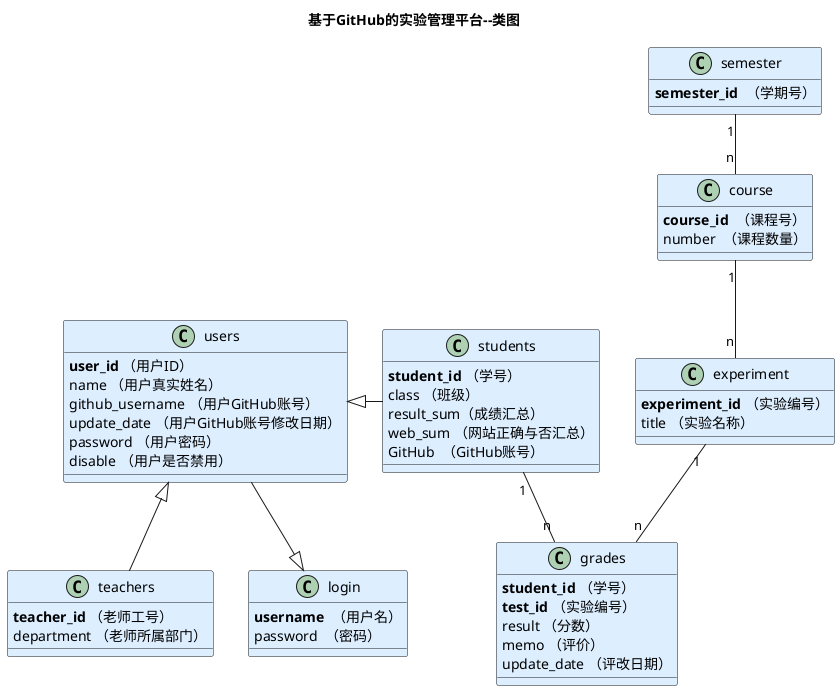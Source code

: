 @startuml
title 基于GitHub的实验管理平台--类图
class users #DDEEFF{
    <b>user_id</b> （用户ID）
    name （用户真实姓名）
    github_username （用户GitHub账号）
    update_date （用户GitHub账号修改日期）
    password （用户密码）
    disable （用户是否禁用）
}
class teachers #DDEEFF{
    <b>teacher_id</b> （老师工号）
    department （老师所属部门）
}
class students #DDEEFF{
    <b>student_id</b> （学号）
    class （班级）
    result_sum（成绩汇总）
    web_sum （网站正确与否汇总）
    GitHub  （GitHub账号）
}
users <|- students
users <|-- teachers
users --|> login
class login  #DDEEFF{
    <b>username</b>  （用户名）
    password  （密码）
}
class grades  #DDEEFF{
    <b>student_id</b> （学号）
    <b>test_id</b> （实验编号）
    result （分数）
    memo （评价）
    update_date （评改日期）
}

class experiment  #DDEEFF{
    <b>experiment_id</b> （实验编号）
    title （实验名称）
}
class course #DDEEFF{
    <b>course_id</b>  （课程号）
    number  （课程数量）
}
class semester #DDEEFF{
    <b>semester_id</b>  （学期号）

}

students "1" -- "n"  grades
experiment "1" -- "n"  grades
course "1" -- "n"  experiment
semester "1" -- "n"  course


@enduml